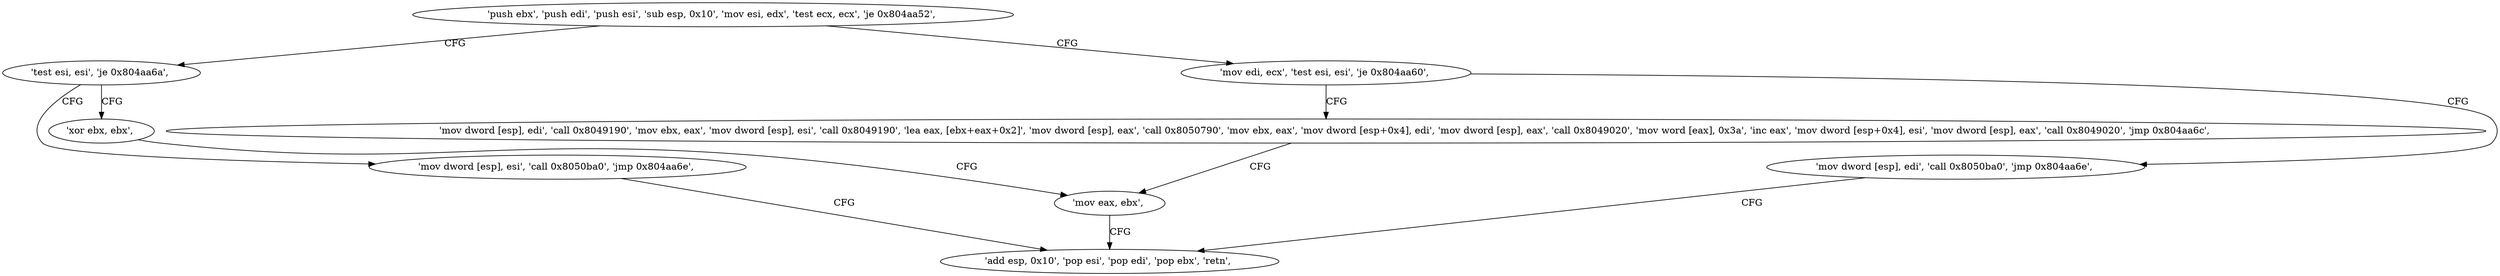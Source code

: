 digraph "func" {
"134523392" [label = "'push ebx', 'push edi', 'push esi', 'sub esp, 0x10', 'mov esi, edx', 'test ecx, ecx', 'je 0x804aa52', " ]
"134523474" [label = "'test esi, esi', 'je 0x804aa6a', " ]
"134523404" [label = "'mov edi, ecx', 'test esi, esi', 'je 0x804aa60', " ]
"134523498" [label = "'xor ebx, ebx', " ]
"134523478" [label = "'mov dword [esp], esi', 'call 0x8050ba0', 'jmp 0x804aa6e', " ]
"134523488" [label = "'mov dword [esp], edi', 'call 0x8050ba0', 'jmp 0x804aa6e', " ]
"134523410" [label = "'mov dword [esp], edi', 'call 0x8049190', 'mov ebx, eax', 'mov dword [esp], esi', 'call 0x8049190', 'lea eax, [ebx+eax+0x2]', 'mov dword [esp], eax', 'call 0x8050790', 'mov ebx, eax', 'mov dword [esp+0x4], edi', 'mov dword [esp], eax', 'call 0x8049020', 'mov word [eax], 0x3a', 'inc eax', 'mov dword [esp+0x4], esi', 'mov dword [esp], eax', 'call 0x8049020', 'jmp 0x804aa6c', " ]
"134523500" [label = "'mov eax, ebx', " ]
"134523502" [label = "'add esp, 0x10', 'pop esi', 'pop edi', 'pop ebx', 'retn', " ]
"134523392" -> "134523474" [ label = "CFG" ]
"134523392" -> "134523404" [ label = "CFG" ]
"134523474" -> "134523498" [ label = "CFG" ]
"134523474" -> "134523478" [ label = "CFG" ]
"134523404" -> "134523488" [ label = "CFG" ]
"134523404" -> "134523410" [ label = "CFG" ]
"134523498" -> "134523500" [ label = "CFG" ]
"134523478" -> "134523502" [ label = "CFG" ]
"134523488" -> "134523502" [ label = "CFG" ]
"134523410" -> "134523500" [ label = "CFG" ]
"134523500" -> "134523502" [ label = "CFG" ]
}
